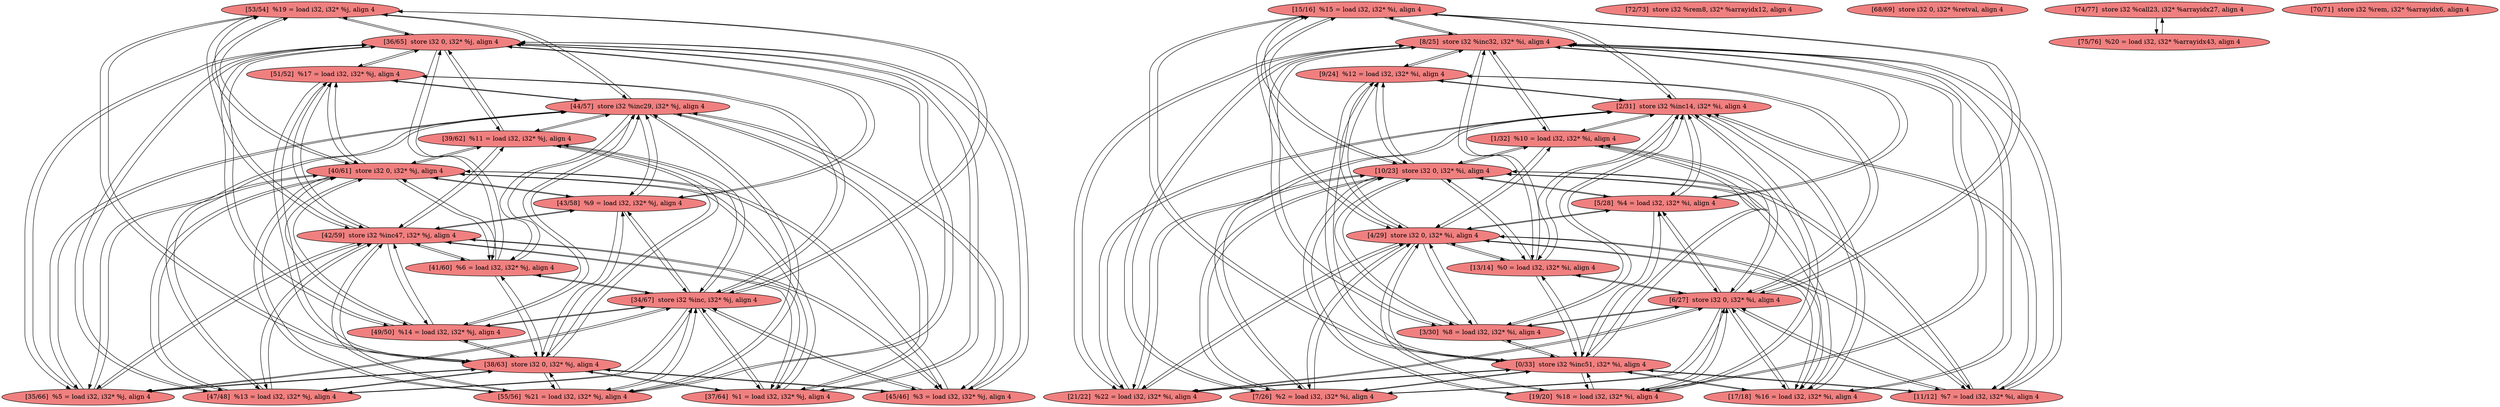 
digraph G {


node225 [fillcolor=lightcoral,label="[53/54]  %19 = load i32, i32* %j, align 4",shape=ellipse,style=filled ]
node224 [fillcolor=lightcoral,label="[15/16]  %15 = load i32, i32* %i, align 4",shape=ellipse,style=filled ]
node223 [fillcolor=lightcoral,label="[19/20]  %18 = load i32, i32* %i, align 4",shape=ellipse,style=filled ]
node212 [fillcolor=lightcoral,label="[55/56]  %21 = load i32, i32* %j, align 4",shape=ellipse,style=filled ]
node198 [fillcolor=lightcoral,label="[72/73]  store i32 %rem8, i32* %arrayidx12, align 4",shape=ellipse,style=filled ]
node195 [fillcolor=lightcoral,label="[8/25]  store i32 %inc32, i32* %i, align 4",shape=ellipse,style=filled ]
node187 [fillcolor=lightcoral,label="[0/33]  store i32 %inc51, i32* %i, align 4",shape=ellipse,style=filled ]
node203 [fillcolor=lightcoral,label="[36/65]  store i32 0, i32* %j, align 4",shape=ellipse,style=filled ]
node205 [fillcolor=lightcoral,label="[35/66]  %5 = load i32, i32* %j, align 4",shape=ellipse,style=filled ]
node193 [fillcolor=lightcoral,label="[68/69]  store i32 0, i32* %retval, align 4",shape=ellipse,style=filled ]
node200 [fillcolor=lightcoral,label="[6/27]  store i32 0, i32* %i, align 4",shape=ellipse,style=filled ]
node188 [fillcolor=lightcoral,label="[21/22]  %22 = load i32, i32* %i, align 4",shape=ellipse,style=filled ]
node192 [fillcolor=lightcoral,label="[4/29]  store i32 0, i32* %i, align 4",shape=ellipse,style=filled ]
node197 [fillcolor=lightcoral,label="[38/63]  store i32 0, i32* %j, align 4",shape=ellipse,style=filled ]
node206 [fillcolor=lightcoral,label="[37/64]  %1 = load i32, i32* %j, align 4",shape=ellipse,style=filled ]
node189 [fillcolor=lightcoral,label="[10/23]  store i32 0, i32* %i, align 4",shape=ellipse,style=filled ]
node190 [fillcolor=lightcoral,label="[17/18]  %16 = load i32, i32* %i, align 4",shape=ellipse,style=filled ]
node207 [fillcolor=lightcoral,label="[11/12]  %7 = load i32, i32* %i, align 4",shape=ellipse,style=filled ]
node201 [fillcolor=lightcoral,label="[45/46]  %3 = load i32, i32* %j, align 4",shape=ellipse,style=filled ]
node214 [fillcolor=lightcoral,label="[7/26]  %2 = load i32, i32* %i, align 4",shape=ellipse,style=filled ]
node215 [fillcolor=lightcoral,label="[74/77]  store i32 %call23, i32* %arrayidx27, align 4",shape=ellipse,style=filled ]
node222 [fillcolor=lightcoral,label="[75/76]  %20 = load i32, i32* %arrayidx43, align 4",shape=ellipse,style=filled ]
node191 [fillcolor=lightcoral,label="[34/67]  store i32 %inc, i32* %j, align 4",shape=ellipse,style=filled ]
node213 [fillcolor=lightcoral,label="[47/48]  %13 = load i32, i32* %j, align 4",shape=ellipse,style=filled ]
node196 [fillcolor=lightcoral,label="[70/71]  store i32 %rem, i32* %arrayidx6, align 4",shape=ellipse,style=filled ]
node194 [fillcolor=lightcoral,label="[2/31]  store i32 %inc14, i32* %i, align 4",shape=ellipse,style=filled ]
node216 [fillcolor=lightcoral,label="[49/50]  %14 = load i32, i32* %j, align 4",shape=ellipse,style=filled ]
node217 [fillcolor=lightcoral,label="[3/30]  %8 = load i32, i32* %i, align 4",shape=ellipse,style=filled ]
node204 [fillcolor=lightcoral,label="[42/59]  store i32 %inc47, i32* %j, align 4",shape=ellipse,style=filled ]
node202 [fillcolor=lightcoral,label="[41/60]  %6 = load i32, i32* %j, align 4",shape=ellipse,style=filled ]
node199 [fillcolor=lightcoral,label="[13/14]  %0 = load i32, i32* %i, align 4",shape=ellipse,style=filled ]
node208 [fillcolor=lightcoral,label="[5/28]  %4 = load i32, i32* %i, align 4",shape=ellipse,style=filled ]
node209 [fillcolor=lightcoral,label="[1/32]  %10 = load i32, i32* %i, align 4",shape=ellipse,style=filled ]
node210 [fillcolor=lightcoral,label="[43/58]  %9 = load i32, i32* %j, align 4",shape=ellipse,style=filled ]
node219 [fillcolor=lightcoral,label="[40/61]  store i32 0, i32* %j, align 4",shape=ellipse,style=filled ]
node211 [fillcolor=lightcoral,label="[9/24]  %12 = load i32, i32* %i, align 4",shape=ellipse,style=filled ]
node218 [fillcolor=lightcoral,label="[44/57]  store i32 %inc29, i32* %j, align 4",shape=ellipse,style=filled ]
node220 [fillcolor=lightcoral,label="[39/62]  %11 = load i32, i32* %j, align 4",shape=ellipse,style=filled ]
node221 [fillcolor=lightcoral,label="[51/52]  %17 = load i32, i32* %j, align 4",shape=ellipse,style=filled ]

node218->node221 [ ]
node221->node218 [ ]
node204->node216 [ ]
node219->node216 [ ]
node204->node212 [ ]
node195->node211 [ ]
node204->node220 [ ]
node219->node220 [ ]
node220->node218 [ ]
node213->node204 [ ]
node204->node213 [ ]
node189->node209 [ ]
node209->node195 [ ]
node202->node191 [ ]
node210->node204 [ ]
node204->node210 [ ]
node202->node203 [ ]
node212->node197 [ ]
node197->node225 [ ]
node225->node197 [ ]
node219->node212 [ ]
node217->node187 [ ]
node187->node217 [ ]
node197->node220 [ ]
node217->node195 [ ]
node195->node217 [ ]
node188->node192 [ ]
node192->node190 [ ]
node190->node192 [ ]
node192->node211 [ ]
node201->node197 [ ]
node209->node192 [ ]
node222->node215 [ ]
node200->node214 [ ]
node194->node209 [ ]
node189->node211 [ ]
node192->node223 [ ]
node217->node194 [ ]
node191->node202 [ ]
node207->node189 [ ]
node189->node207 [ ]
node207->node195 [ ]
node217->node189 [ ]
node197->node212 [ ]
node189->node217 [ ]
node200->node223 [ ]
node201->node204 [ ]
node204->node201 [ ]
node220->node204 [ ]
node203->node221 [ ]
node221->node203 [ ]
node199->node189 [ ]
node197->node201 [ ]
node189->node199 [ ]
node203->node212 [ ]
node221->node191 [ ]
node211->node195 [ ]
node197->node213 [ ]
node203->node206 [ ]
node194->node211 [ ]
node220->node203 [ ]
node189->node223 [ ]
node192->node207 [ ]
node218->node220 [ ]
node223->node189 [ ]
node192->node214 [ ]
node223->node187 [ ]
node203->node220 [ ]
node208->node192 [ ]
node203->node202 [ ]
node216->node197 [ ]
node210->node191 [ ]
node209->node194 [ ]
node208->node189 [ ]
node209->node187 [ ]
node207->node192 [ ]
node213->node197 [ ]
node194->node190 [ ]
node192->node208 [ ]
node223->node195 [ ]
node220->node219 [ ]
node200->node208 [ ]
node218->node216 [ ]
node194->node208 [ ]
node202->node197 [ ]
node195->node209 [ ]
node214->node200 [ ]
node206->node219 [ ]
node224->node195 [ ]
node189->node208 [ ]
node200->node209 [ ]
node218->node202 [ ]
node188->node189 [ ]
node187->node224 [ ]
node201->node218 [ ]
node202->node218 [ ]
node216->node204 [ ]
node212->node191 [ ]
node187->node214 [ ]
node189->node190 [ ]
node195->node188 [ ]
node192->node188 [ ]
node206->node197 [ ]
node211->node187 [ ]
node207->node194 [ ]
node189->node188 [ ]
node205->node204 [ ]
node221->node219 [ ]
node194->node223 [ ]
node200->node224 [ ]
node218->node212 [ ]
node192->node209 [ ]
node218->node213 [ ]
node200->node190 [ ]
node187->node211 [ ]
node195->node208 [ ]
node205->node219 [ ]
node203->node201 [ ]
node195->node190 [ ]
node197->node216 [ ]
node212->node219 [ ]
node188->node200 [ ]
node195->node224 [ ]
node213->node218 [ ]
node194->node207 [ ]
node218->node210 [ ]
node190->node194 [ ]
node219->node210 [ ]
node208->node194 [ ]
node187->node223 [ ]
node223->node194 [ ]
node212->node218 [ ]
node195->node207 [ ]
node216->node218 [ ]
node191->node213 [ ]
node205->node218 [ ]
node204->node221 [ ]
node210->node219 [ ]
node204->node225 [ ]
node214->node195 [ ]
node223->node192 [ ]
node188->node195 [ ]
node221->node204 [ ]
node207->node187 [ ]
node223->node200 [ ]
node190->node195 [ ]
node224->node189 [ ]
node206->node204 [ ]
node188->node187 [ ]
node190->node200 [ ]
node218->node205 [ ]
node225->node219 [ ]
node189->node224 [ ]
node209->node189 [ ]
node194->node217 [ ]
node210->node203 [ ]
node208->node195 [ ]
node211->node189 [ ]
node213->node203 [ ]
node188->node194 [ ]
node224->node194 [ ]
node211->node194 [ ]
node191->node201 [ ]
node191->node210 [ ]
node213->node191 [ ]
node197->node202 [ ]
node215->node222 [ ]
node219->node201 [ ]
node195->node214 [ ]
node190->node187 [ ]
node214->node189 [ ]
node204->node202 [ ]
node194->node224 [ ]
node225->node204 [ ]
node191->node220 [ ]
node203->node210 [ ]
node220->node191 [ ]
node191->node221 [ ]
node219->node221 [ ]
node214->node194 [ ]
node224->node200 [ ]
node219->node202 [ ]
node220->node197 [ ]
node200->node207 [ ]
node219->node206 [ ]
node199->node200 [ ]
node200->node199 [ ]
node187->node199 [ ]
node216->node203 [ ]
node202->node219 [ ]
node200->node211 [ ]
node205->node197 [ ]
node211->node200 [ ]
node214->node192 [ ]
node207->node200 [ ]
node199->node195 [ ]
node187->node188 [ ]
node191->node216 [ ]
node212->node203 [ ]
node216->node191 [ ]
node199->node187 [ ]
node218->node201 [ ]
node187->node207 [ ]
node217->node200 [ ]
node224->node187 [ ]
node203->node213 [ ]
node197->node206 [ ]
node225->node191 [ ]
node189->node214 [ ]
node217->node192 [ ]
node218->node225 [ ]
node199->node194 [ ]
node194->node199 [ ]
node212->node204 [ ]
node219->node225 [ ]
node187->node209 [ ]
node197->node205 [ ]
node199->node192 [ ]
node214->node187 [ ]
node209->node200 [ ]
node203->node216 [ ]
node192->node199 [ ]
node219->node205 [ ]
node202->node204 [ ]
node210->node218 [ ]
node225->node218 [ ]
node197->node210 [ ]
node210->node197 [ ]
node191->node212 [ ]
node197->node221 [ ]
node200->node188 [ ]
node201->node191 [ ]
node206->node203 [ ]
node194->node214 [ ]
node224->node192 [ ]
node204->node205 [ ]
node192->node224 [ ]
node200->node217 [ ]
node192->node217 [ ]
node201->node219 [ ]
node194->node188 [ ]
node206->node218 [ ]
node218->node206 [ ]
node204->node206 [ ]
node203->node225 [ ]
node225->node203 [ ]
node201->node203 [ ]
node195->node223 [ ]
node191->node225 [ ]
node205->node203 [ ]
node195->node199 [ ]
node203->node205 [ ]
node216->node219 [ ]
node191->node206 [ ]
node206->node191 [ ]
node211->node192 [ ]
node187->node208 [ ]
node208->node187 [ ]
node221->node197 [ ]
node208->node200 [ ]
node187->node190 [ ]
node191->node205 [ ]
node205->node191 [ ]
node219->node213 [ ]
node190->node189 [ ]
node213->node219 [ ]


}
